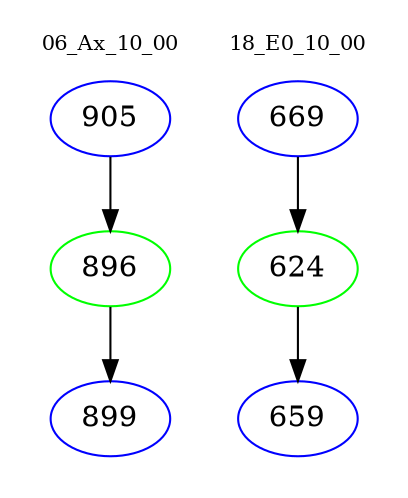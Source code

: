 digraph{
subgraph cluster_0 {
color = white
label = "06_Ax_10_00";
fontsize=10;
T0_905 [label="905", color="blue"]
T0_905 -> T0_896 [color="black"]
T0_896 [label="896", color="green"]
T0_896 -> T0_899 [color="black"]
T0_899 [label="899", color="blue"]
}
subgraph cluster_1 {
color = white
label = "18_E0_10_00";
fontsize=10;
T1_669 [label="669", color="blue"]
T1_669 -> T1_624 [color="black"]
T1_624 [label="624", color="green"]
T1_624 -> T1_659 [color="black"]
T1_659 [label="659", color="blue"]
}
}
